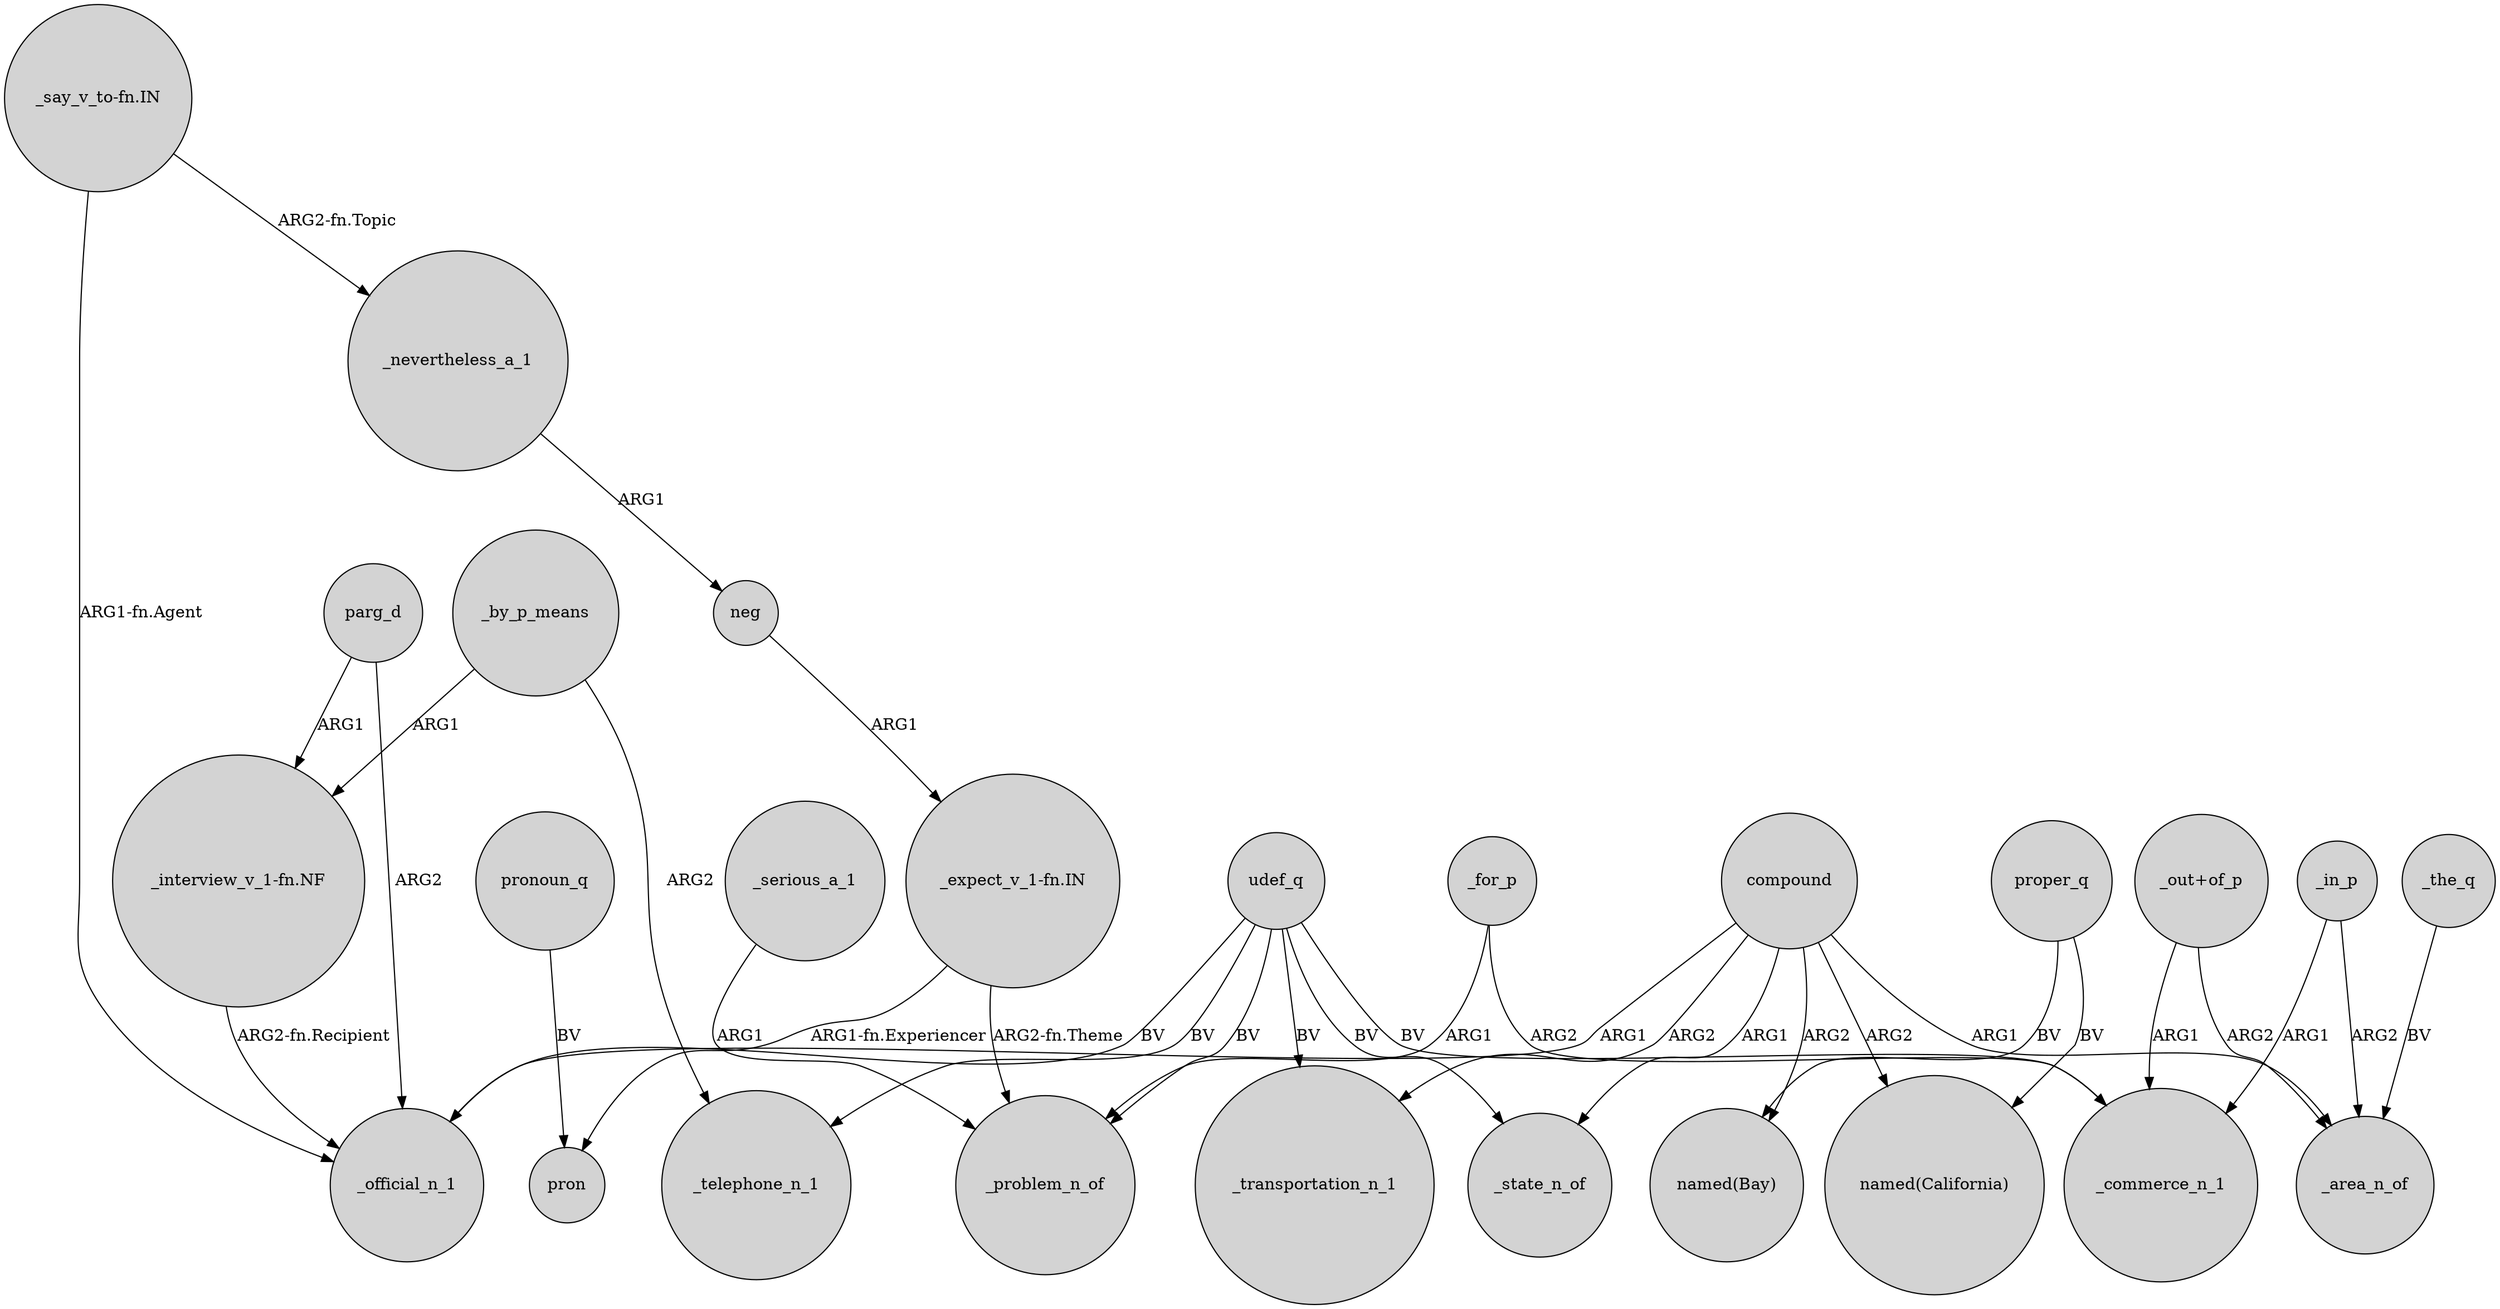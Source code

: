 digraph {
	node [shape=circle style=filled]
	parg_d -> "_interview_v_1-fn.NF" [label=ARG1]
	_for_p -> _commerce_n_1 [label=ARG2]
	udef_q -> _transportation_n_1 [label=BV]
	proper_q -> "named(Bay)" [label=BV]
	"_expect_v_1-fn.IN" -> _problem_n_of [label="ARG2-fn.Theme"]
	udef_q -> _telephone_n_1 [label=BV]
	"_say_v_to-fn.IN" -> _official_n_1 [label="ARG1-fn.Agent"]
	udef_q -> _state_n_of [label=BV]
	compound -> _transportation_n_1 [label=ARG2]
	proper_q -> "named(California)" [label=BV]
	"_interview_v_1-fn.NF" -> _official_n_1 [label="ARG2-fn.Recipient"]
	udef_q -> _commerce_n_1 [label=BV]
	udef_q -> _problem_n_of [label=BV]
	parg_d -> _official_n_1 [label=ARG2]
	pronoun_q -> pron [label=BV]
	"_say_v_to-fn.IN" -> _nevertheless_a_1 [label="ARG2-fn.Topic"]
	"_out+of_p" -> _commerce_n_1 [label=ARG1]
	udef_q -> _official_n_1 [label=BV]
	_nevertheless_a_1 -> neg [label=ARG1]
	"_out+of_p" -> _area_n_of [label=ARG2]
	compound -> _state_n_of [label=ARG1]
	_the_q -> _area_n_of [label=BV]
	_for_p -> _problem_n_of [label=ARG1]
	compound -> "named(California)" [label=ARG2]
	"_expect_v_1-fn.IN" -> pron [label="ARG1-fn.Experiencer"]
	compound -> _official_n_1 [label=ARG1]
	_serious_a_1 -> _problem_n_of [label=ARG1]
	_in_p -> _area_n_of [label=ARG2]
	_by_p_means -> _telephone_n_1 [label=ARG2]
	_by_p_means -> "_interview_v_1-fn.NF" [label=ARG1]
	compound -> "named(Bay)" [label=ARG2]
	_in_p -> _commerce_n_1 [label=ARG1]
	compound -> _area_n_of [label=ARG1]
	neg -> "_expect_v_1-fn.IN" [label=ARG1]
}
